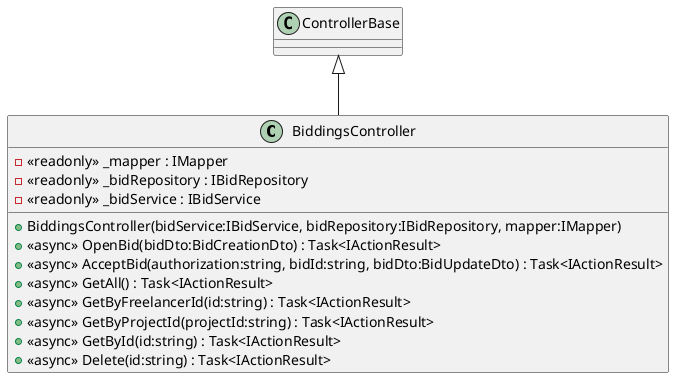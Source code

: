@startuml
class BiddingsController {
    - <<readonly>> _mapper : IMapper
    - <<readonly>> _bidRepository : IBidRepository
    - <<readonly>> _bidService : IBidService
    + BiddingsController(bidService:IBidService, bidRepository:IBidRepository, mapper:IMapper)
    + <<async>> OpenBid(bidDto:BidCreationDto) : Task<IActionResult>
    + <<async>> AcceptBid(authorization:string, bidId:string, bidDto:BidUpdateDto) : Task<IActionResult>
    + <<async>> GetAll() : Task<IActionResult>
    + <<async>> GetByFreelancerId(id:string) : Task<IActionResult>
    + <<async>> GetByProjectId(projectId:string) : Task<IActionResult>
    + <<async>> GetById(id:string) : Task<IActionResult>
    + <<async>> Delete(id:string) : Task<IActionResult>
}
ControllerBase <|-- BiddingsController
@enduml
